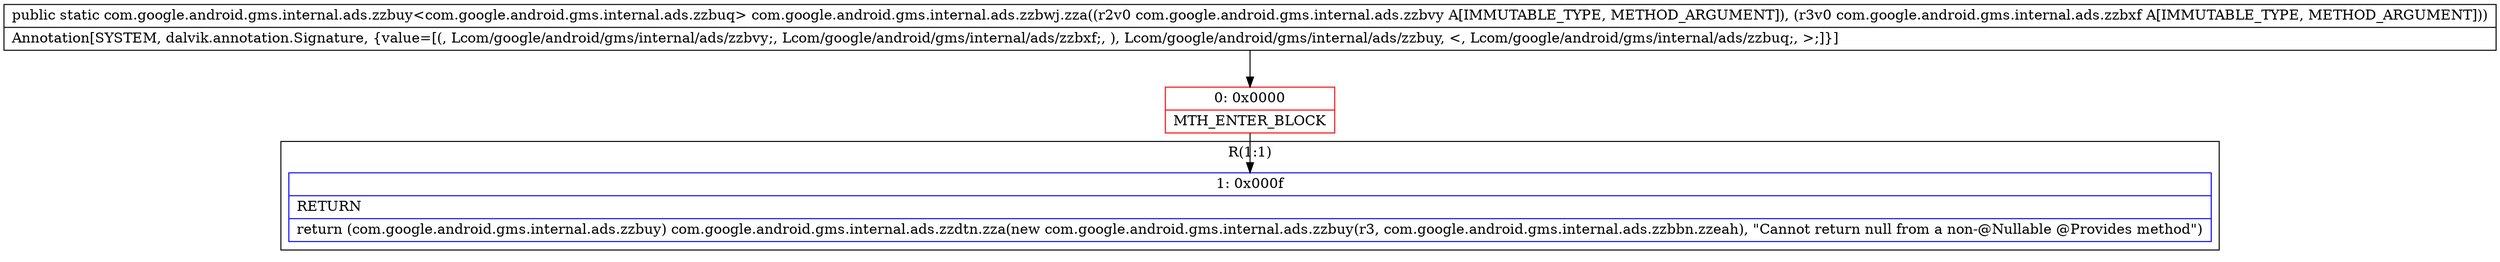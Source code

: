 digraph "CFG forcom.google.android.gms.internal.ads.zzbwj.zza(Lcom\/google\/android\/gms\/internal\/ads\/zzbvy;Lcom\/google\/android\/gms\/internal\/ads\/zzbxf;)Lcom\/google\/android\/gms\/internal\/ads\/zzbuy;" {
subgraph cluster_Region_1859643645 {
label = "R(1:1)";
node [shape=record,color=blue];
Node_1 [shape=record,label="{1\:\ 0x000f|RETURN\l|return (com.google.android.gms.internal.ads.zzbuy) com.google.android.gms.internal.ads.zzdtn.zza(new com.google.android.gms.internal.ads.zzbuy(r3, com.google.android.gms.internal.ads.zzbbn.zzeah), \"Cannot return null from a non\-@Nullable @Provides method\")\l}"];
}
Node_0 [shape=record,color=red,label="{0\:\ 0x0000|MTH_ENTER_BLOCK\l}"];
MethodNode[shape=record,label="{public static com.google.android.gms.internal.ads.zzbuy\<com.google.android.gms.internal.ads.zzbuq\> com.google.android.gms.internal.ads.zzbwj.zza((r2v0 com.google.android.gms.internal.ads.zzbvy A[IMMUTABLE_TYPE, METHOD_ARGUMENT]), (r3v0 com.google.android.gms.internal.ads.zzbxf A[IMMUTABLE_TYPE, METHOD_ARGUMENT]))  | Annotation[SYSTEM, dalvik.annotation.Signature, \{value=[(, Lcom\/google\/android\/gms\/internal\/ads\/zzbvy;, Lcom\/google\/android\/gms\/internal\/ads\/zzbxf;, ), Lcom\/google\/android\/gms\/internal\/ads\/zzbuy, \<, Lcom\/google\/android\/gms\/internal\/ads\/zzbuq;, \>;]\}]\l}"];
MethodNode -> Node_0;
Node_0 -> Node_1;
}

